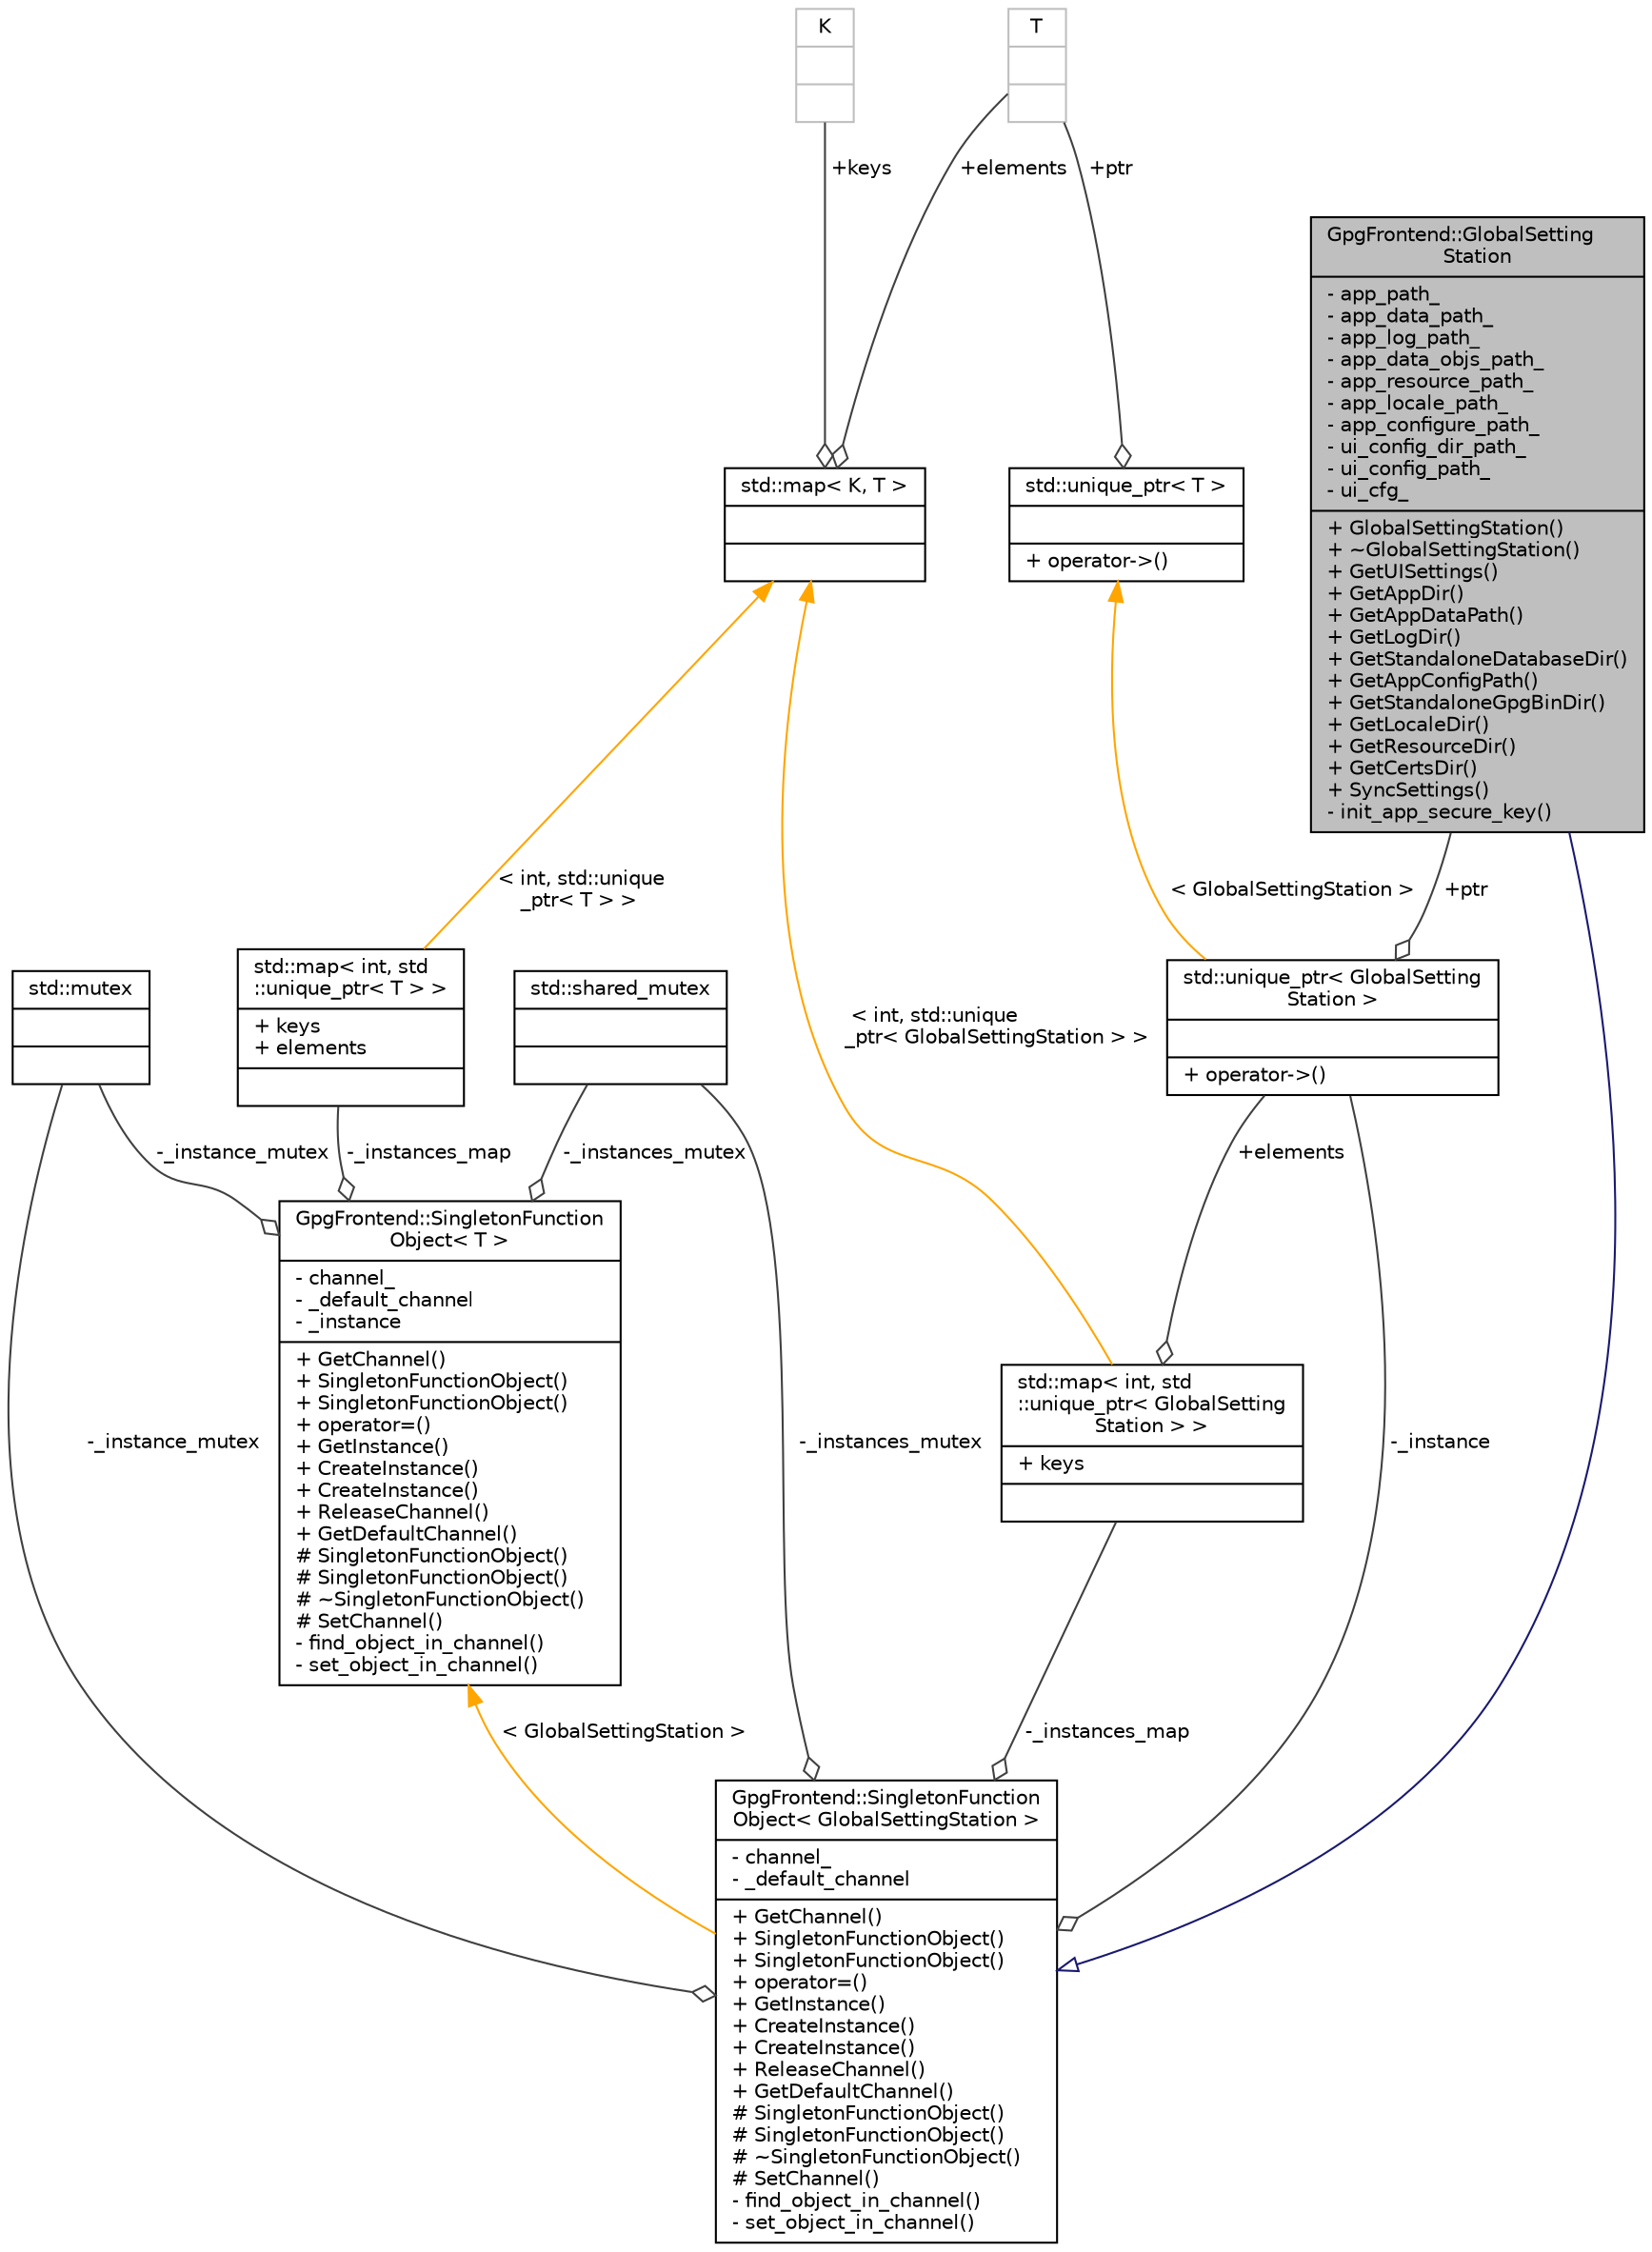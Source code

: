 digraph "GpgFrontend::GlobalSettingStation"
{
 // INTERACTIVE_SVG=YES
 // LATEX_PDF_SIZE
  edge [fontname="Helvetica",fontsize="10",labelfontname="Helvetica",labelfontsize="10"];
  node [fontname="Helvetica",fontsize="10",shape=record];
  Node1 [label="{GpgFrontend::GlobalSetting\lStation\n|- app_path_\l- app_data_path_\l- app_log_path_\l- app_data_objs_path_\l- app_resource_path_\l- app_locale_path_\l- app_configure_path_\l- ui_config_dir_path_\l- ui_config_path_\l- ui_cfg_\l|+ GlobalSettingStation()\l+ ~GlobalSettingStation()\l+ GetUISettings()\l+ GetAppDir()\l+ GetAppDataPath()\l+ GetLogDir()\l+ GetStandaloneDatabaseDir()\l+ GetAppConfigPath()\l+ GetStandaloneGpgBinDir()\l+ GetLocaleDir()\l+ GetResourceDir()\l+ GetCertsDir()\l+ SyncSettings()\l- init_app_secure_key()\l}",height=0.2,width=0.4,color="black", fillcolor="grey75", style="filled", fontcolor="black",tooltip=" "];
  Node2 -> Node1 [dir="back",color="midnightblue",fontsize="10",style="solid",arrowtail="onormal",fontname="Helvetica"];
  Node2 [label="{GpgFrontend::SingletonFunction\lObject\< GlobalSettingStation \>\n|- channel_\l- _default_channel\l|+ GetChannel()\l+ SingletonFunctionObject()\l+ SingletonFunctionObject()\l+ operator=()\l+ GetInstance()\l+ CreateInstance()\l+ CreateInstance()\l+ ReleaseChannel()\l+ GetDefaultChannel()\l# SingletonFunctionObject()\l# SingletonFunctionObject()\l# ~SingletonFunctionObject()\l# SetChannel()\l- find_object_in_channel()\l- set_object_in_channel()\l}",height=0.2,width=0.4,color="black", fillcolor="white", style="filled",URL="$classGpgFrontend_1_1SingletonFunctionObject.html",tooltip=" "];
  Node3 -> Node2 [color="grey25",fontsize="10",style="solid",label=" -_instance_mutex" ,arrowhead="odiamond",fontname="Helvetica"];
  Node3 [label="{std::mutex\n||}",height=0.2,width=0.4,color="black", fillcolor="white", style="filled",tooltip=" "];
  Node4 -> Node2 [color="grey25",fontsize="10",style="solid",label=" -_instances_mutex" ,arrowhead="odiamond",fontname="Helvetica"];
  Node4 [label="{std::shared_mutex\n||}",height=0.2,width=0.4,color="black", fillcolor="white", style="filled",tooltip=" "];
  Node5 -> Node2 [color="grey25",fontsize="10",style="solid",label=" -_instance" ,arrowhead="odiamond",fontname="Helvetica"];
  Node5 [label="{std::unique_ptr\< GlobalSetting\lStation \>\n||+ operator-\>()\l}",height=0.2,width=0.4,color="black", fillcolor="white", style="filled",tooltip=" "];
  Node1 -> Node5 [color="grey25",fontsize="10",style="solid",label=" +ptr" ,arrowhead="odiamond",fontname="Helvetica"];
  Node6 -> Node5 [dir="back",color="orange",fontsize="10",style="solid",label=" \< GlobalSettingStation \>" ,fontname="Helvetica"];
  Node6 [label="{std::unique_ptr\< T \>\n||+ operator-\>()\l}",height=0.2,width=0.4,color="black", fillcolor="white", style="filled",tooltip=" "];
  Node7 -> Node6 [color="grey25",fontsize="10",style="solid",label=" +ptr" ,arrowhead="odiamond",fontname="Helvetica"];
  Node7 [label="{T\n||}",height=0.2,width=0.4,color="grey75", fillcolor="white", style="filled",tooltip=" "];
  Node8 -> Node2 [color="grey25",fontsize="10",style="solid",label=" -_instances_map" ,arrowhead="odiamond",fontname="Helvetica"];
  Node8 [label="{std::map\< int, std\l::unique_ptr\< GlobalSetting\lStation \> \>\n|+ keys\l|}",height=0.2,width=0.4,color="black", fillcolor="white", style="filled",tooltip=" "];
  Node5 -> Node8 [color="grey25",fontsize="10",style="solid",label=" +elements" ,arrowhead="odiamond",fontname="Helvetica"];
  Node9 -> Node8 [dir="back",color="orange",fontsize="10",style="solid",label=" \< int, std::unique\l_ptr\< GlobalSettingStation \> \>" ,fontname="Helvetica"];
  Node9 [label="{std::map\< K, T \>\n||}",height=0.2,width=0.4,color="black", fillcolor="white", style="filled",tooltip=" "];
  Node10 -> Node9 [color="grey25",fontsize="10",style="solid",label=" +keys" ,arrowhead="odiamond",fontname="Helvetica"];
  Node10 [label="{K\n||}",height=0.2,width=0.4,color="grey75", fillcolor="white", style="filled",tooltip=" "];
  Node7 -> Node9 [color="grey25",fontsize="10",style="solid",label=" +elements" ,arrowhead="odiamond",fontname="Helvetica"];
  Node11 -> Node2 [dir="back",color="orange",fontsize="10",style="solid",label=" \< GlobalSettingStation \>" ,fontname="Helvetica"];
  Node11 [label="{GpgFrontend::SingletonFunction\lObject\< T \>\n|- channel_\l- _default_channel\l- _instance\l|+ GetChannel()\l+ SingletonFunctionObject()\l+ SingletonFunctionObject()\l+ operator=()\l+ GetInstance()\l+ CreateInstance()\l+ CreateInstance()\l+ ReleaseChannel()\l+ GetDefaultChannel()\l# SingletonFunctionObject()\l# SingletonFunctionObject()\l# ~SingletonFunctionObject()\l# SetChannel()\l- find_object_in_channel()\l- set_object_in_channel()\l}",height=0.2,width=0.4,color="black", fillcolor="white", style="filled",URL="$classGpgFrontend_1_1SingletonFunctionObject.html",tooltip=" "];
  Node3 -> Node11 [color="grey25",fontsize="10",style="solid",label=" -_instance_mutex" ,arrowhead="odiamond",fontname="Helvetica"];
  Node4 -> Node11 [color="grey25",fontsize="10",style="solid",label=" -_instances_mutex" ,arrowhead="odiamond",fontname="Helvetica"];
  Node12 -> Node11 [color="grey25",fontsize="10",style="solid",label=" -_instances_map" ,arrowhead="odiamond",fontname="Helvetica"];
  Node12 [label="{std::map\< int, std\l::unique_ptr\< T \> \>\n|+ keys\l+ elements\l|}",height=0.2,width=0.4,color="black", fillcolor="white", style="filled",tooltip=" "];
  Node9 -> Node12 [dir="back",color="orange",fontsize="10",style="solid",label=" \< int, std::unique\l_ptr\< T \> \>" ,fontname="Helvetica"];
}
